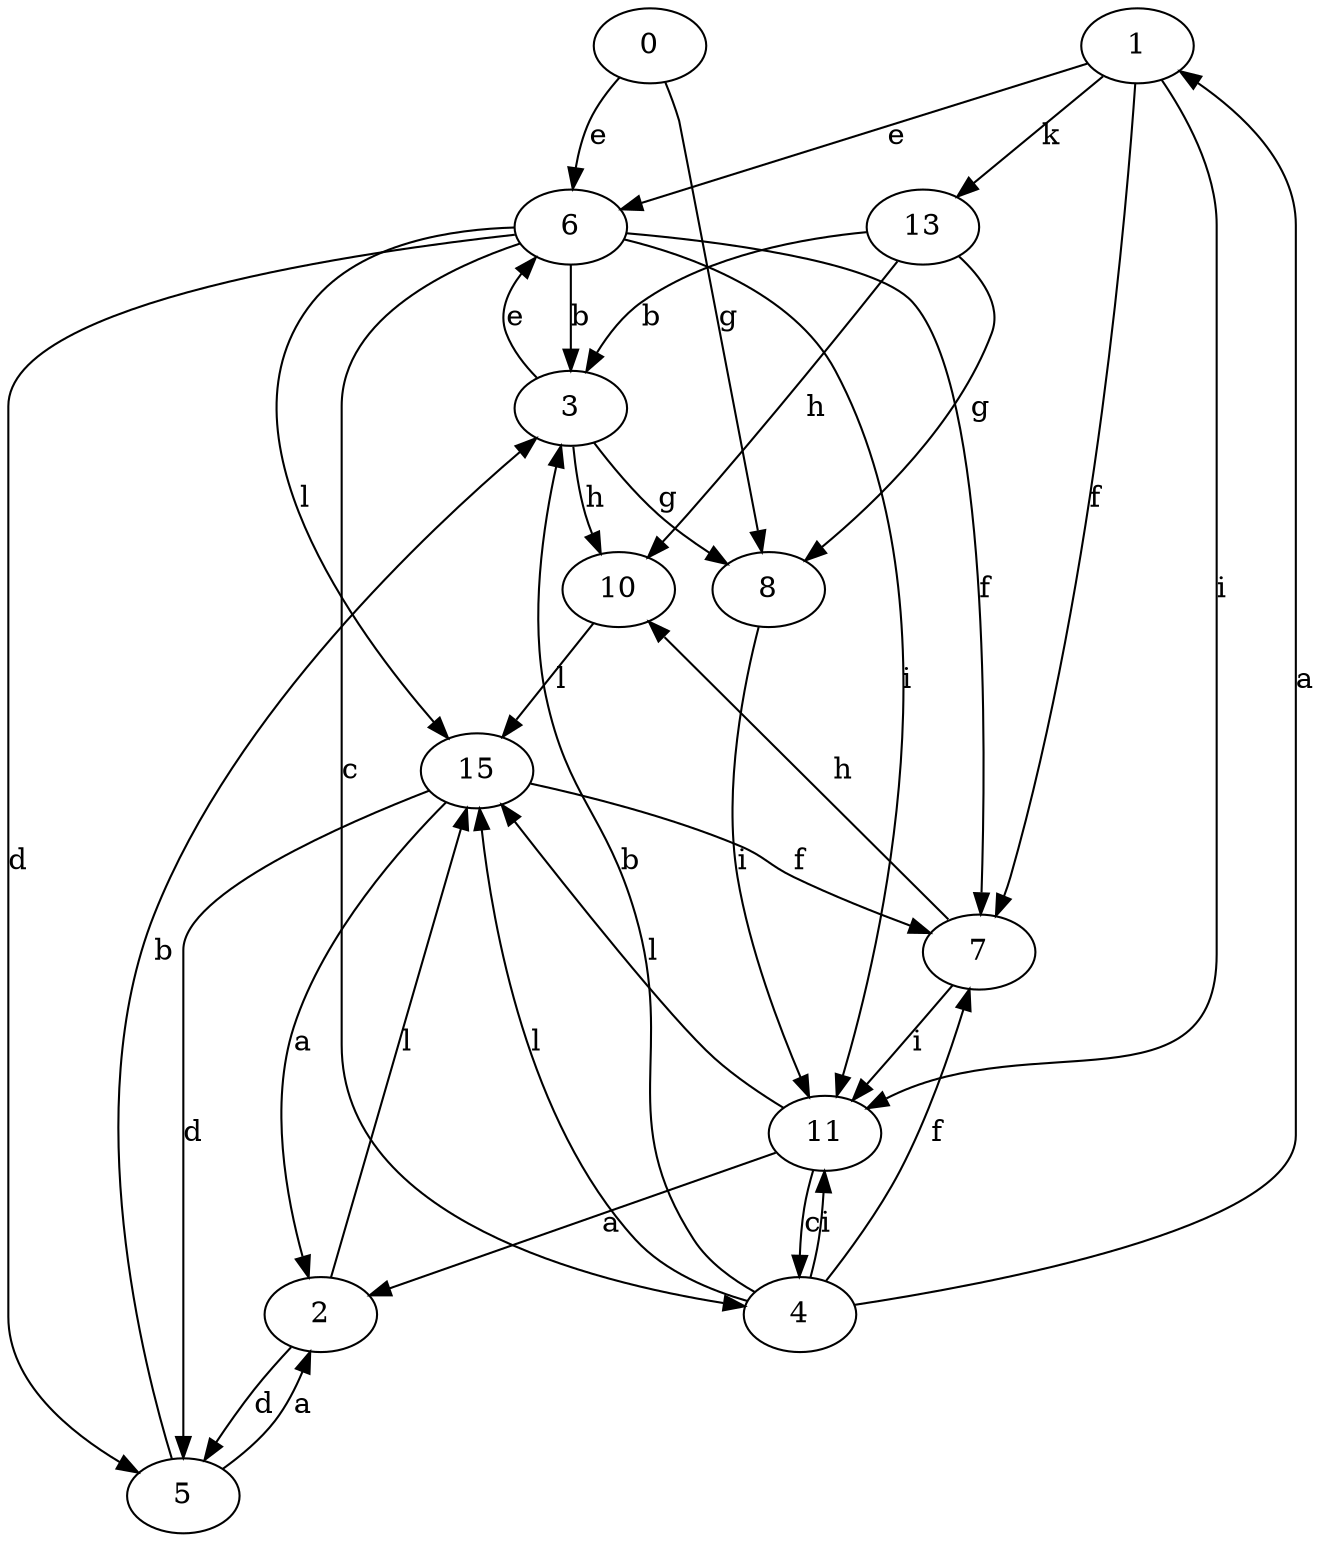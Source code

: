 strict digraph  {
1;
2;
3;
4;
5;
6;
7;
8;
10;
11;
0;
13;
15;
1 -> 6  [label=e];
1 -> 7  [label=f];
1 -> 11  [label=i];
1 -> 13  [label=k];
2 -> 5  [label=d];
2 -> 15  [label=l];
3 -> 6  [label=e];
3 -> 8  [label=g];
3 -> 10  [label=h];
4 -> 1  [label=a];
4 -> 3  [label=b];
4 -> 7  [label=f];
4 -> 11  [label=i];
4 -> 15  [label=l];
5 -> 2  [label=a];
5 -> 3  [label=b];
6 -> 3  [label=b];
6 -> 4  [label=c];
6 -> 5  [label=d];
6 -> 7  [label=f];
6 -> 11  [label=i];
6 -> 15  [label=l];
7 -> 10  [label=h];
7 -> 11  [label=i];
8 -> 11  [label=i];
10 -> 15  [label=l];
11 -> 2  [label=a];
11 -> 4  [label=c];
11 -> 15  [label=l];
0 -> 6  [label=e];
0 -> 8  [label=g];
13 -> 3  [label=b];
13 -> 8  [label=g];
13 -> 10  [label=h];
15 -> 2  [label=a];
15 -> 5  [label=d];
15 -> 7  [label=f];
}
